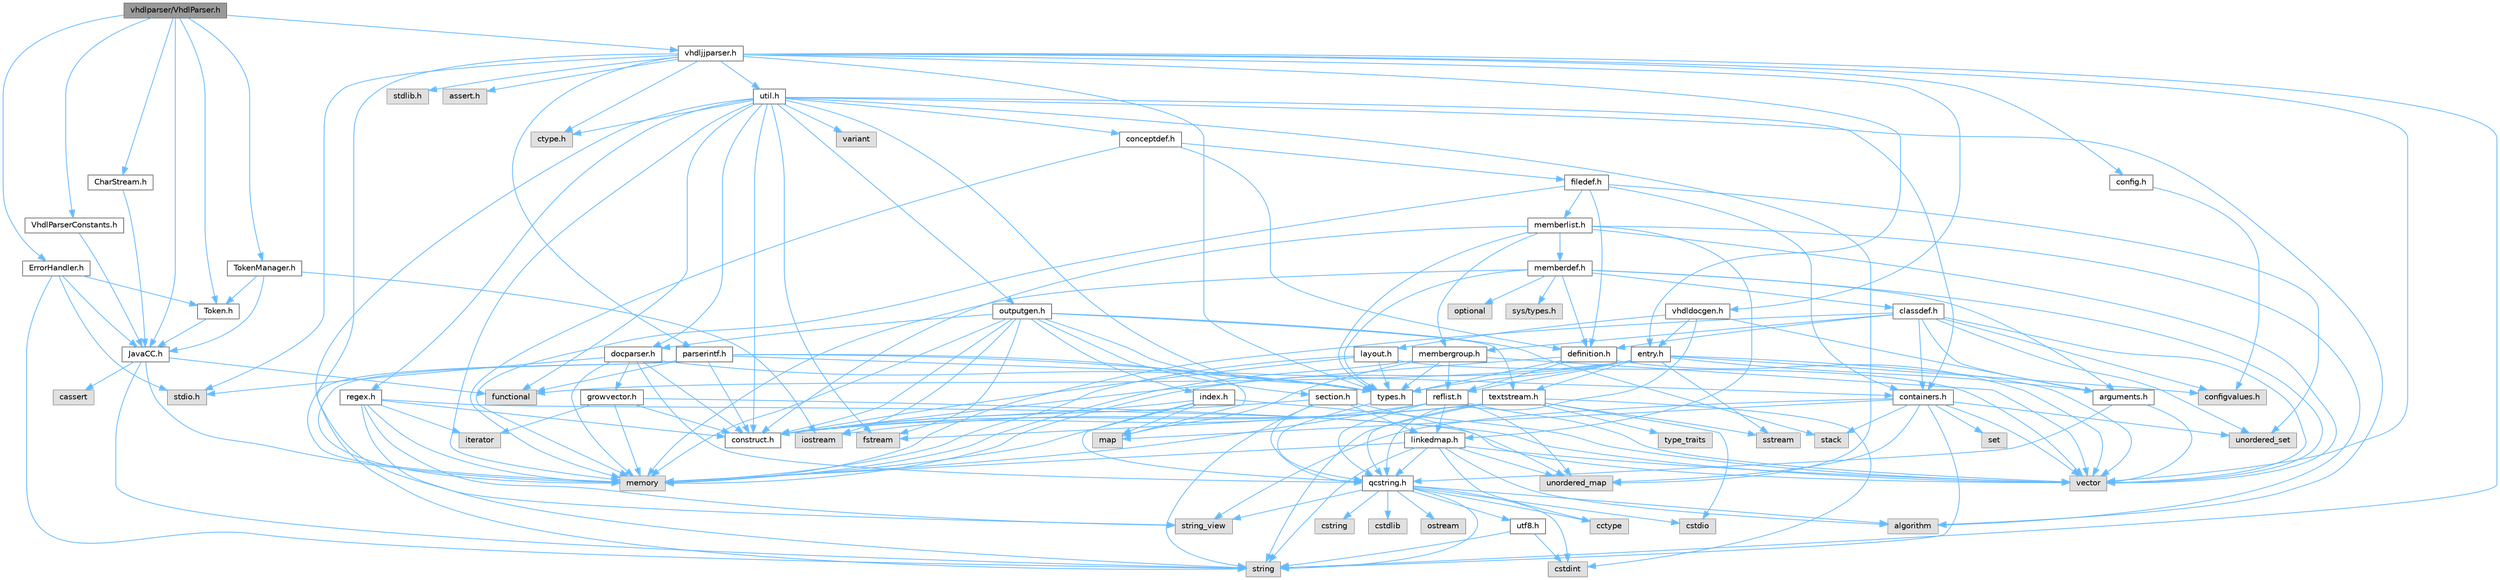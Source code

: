 digraph "vhdlparser/VhdlParser.h"
{
 // INTERACTIVE_SVG=YES
 // LATEX_PDF_SIZE
  bgcolor="transparent";
  edge [fontname=Helvetica,fontsize=10,labelfontname=Helvetica,labelfontsize=10];
  node [fontname=Helvetica,fontsize=10,shape=box,height=0.2,width=0.4];
  Node1 [id="Node000001",label="vhdlparser/VhdlParser.h",height=0.2,width=0.4,color="gray40", fillcolor="grey60", style="filled", fontcolor="black",tooltip=" "];
  Node1 -> Node2 [id="edge1_Node000001_Node000002",color="steelblue1",style="solid",tooltip=" "];
  Node2 [id="Node000002",label="JavaCC.h",height=0.2,width=0.4,color="grey40", fillcolor="white", style="filled",URL="$d1/d2f/_java_c_c_8h.html",tooltip=" "];
  Node2 -> Node3 [id="edge2_Node000002_Node000003",color="steelblue1",style="solid",tooltip=" "];
  Node3 [id="Node000003",label="string",height=0.2,width=0.4,color="grey60", fillcolor="#E0E0E0", style="filled",tooltip=" "];
  Node2 -> Node4 [id="edge3_Node000002_Node000004",color="steelblue1",style="solid",tooltip=" "];
  Node4 [id="Node000004",label="memory",height=0.2,width=0.4,color="grey60", fillcolor="#E0E0E0", style="filled",tooltip=" "];
  Node2 -> Node5 [id="edge4_Node000002_Node000005",color="steelblue1",style="solid",tooltip=" "];
  Node5 [id="Node000005",label="cassert",height=0.2,width=0.4,color="grey60", fillcolor="#E0E0E0", style="filled",tooltip=" "];
  Node2 -> Node6 [id="edge5_Node000002_Node000006",color="steelblue1",style="solid",tooltip=" "];
  Node6 [id="Node000006",label="functional",height=0.2,width=0.4,color="grey60", fillcolor="#E0E0E0", style="filled",tooltip=" "];
  Node1 -> Node7 [id="edge6_Node000001_Node000007",color="steelblue1",style="solid",tooltip=" "];
  Node7 [id="Node000007",label="CharStream.h",height=0.2,width=0.4,color="grey40", fillcolor="white", style="filled",URL="$df/ddf/_char_stream_8h.html",tooltip=" "];
  Node7 -> Node2 [id="edge7_Node000007_Node000002",color="steelblue1",style="solid",tooltip=" "];
  Node1 -> Node8 [id="edge8_Node000001_Node000008",color="steelblue1",style="solid",tooltip=" "];
  Node8 [id="Node000008",label="Token.h",height=0.2,width=0.4,color="grey40", fillcolor="white", style="filled",URL="$dd/dcd/_token_8h.html",tooltip=" "];
  Node8 -> Node2 [id="edge9_Node000008_Node000002",color="steelblue1",style="solid",tooltip=" "];
  Node1 -> Node9 [id="edge10_Node000001_Node000009",color="steelblue1",style="solid",tooltip=" "];
  Node9 [id="Node000009",label="TokenManager.h",height=0.2,width=0.4,color="grey40", fillcolor="white", style="filled",URL="$d4/df9/_token_manager_8h.html",tooltip=" "];
  Node9 -> Node10 [id="edge11_Node000009_Node000010",color="steelblue1",style="solid",tooltip=" "];
  Node10 [id="Node000010",label="iostream",height=0.2,width=0.4,color="grey60", fillcolor="#E0E0E0", style="filled",tooltip=" "];
  Node9 -> Node2 [id="edge12_Node000009_Node000002",color="steelblue1",style="solid",tooltip=" "];
  Node9 -> Node8 [id="edge13_Node000009_Node000008",color="steelblue1",style="solid",tooltip=" "];
  Node1 -> Node11 [id="edge14_Node000001_Node000011",color="steelblue1",style="solid",tooltip=" "];
  Node11 [id="Node000011",label="vhdljjparser.h",height=0.2,width=0.4,color="grey40", fillcolor="white", style="filled",URL="$d2/d55/vhdljjparser_8h.html",tooltip=" "];
  Node11 -> Node12 [id="edge15_Node000011_Node000012",color="steelblue1",style="solid",tooltip=" "];
  Node12 [id="Node000012",label="vector",height=0.2,width=0.4,color="grey60", fillcolor="#E0E0E0", style="filled",tooltip=" "];
  Node11 -> Node4 [id="edge16_Node000011_Node000004",color="steelblue1",style="solid",tooltip=" "];
  Node11 -> Node3 [id="edge17_Node000011_Node000003",color="steelblue1",style="solid",tooltip=" "];
  Node11 -> Node13 [id="edge18_Node000011_Node000013",color="steelblue1",style="solid",tooltip=" "];
  Node13 [id="Node000013",label="parserintf.h",height=0.2,width=0.4,color="grey40", fillcolor="white", style="filled",URL="$da/d55/parserintf_8h.html",tooltip=" "];
  Node13 -> Node6 [id="edge19_Node000013_Node000006",color="steelblue1",style="solid",tooltip=" "];
  Node13 -> Node4 [id="edge20_Node000013_Node000004",color="steelblue1",style="solid",tooltip=" "];
  Node13 -> Node14 [id="edge21_Node000013_Node000014",color="steelblue1",style="solid",tooltip=" "];
  Node14 [id="Node000014",label="map",height=0.2,width=0.4,color="grey60", fillcolor="#E0E0E0", style="filled",tooltip=" "];
  Node13 -> Node3 [id="edge22_Node000013_Node000003",color="steelblue1",style="solid",tooltip=" "];
  Node13 -> Node15 [id="edge23_Node000013_Node000015",color="steelblue1",style="solid",tooltip=" "];
  Node15 [id="Node000015",label="types.h",height=0.2,width=0.4,color="grey40", fillcolor="white", style="filled",URL="$d9/d49/types_8h.html",tooltip="This file contains a number of basic enums and types."];
  Node15 -> Node16 [id="edge24_Node000015_Node000016",color="steelblue1",style="solid",tooltip=" "];
  Node16 [id="Node000016",label="qcstring.h",height=0.2,width=0.4,color="grey40", fillcolor="white", style="filled",URL="$d7/d5c/qcstring_8h.html",tooltip=" "];
  Node16 -> Node3 [id="edge25_Node000016_Node000003",color="steelblue1",style="solid",tooltip=" "];
  Node16 -> Node17 [id="edge26_Node000016_Node000017",color="steelblue1",style="solid",tooltip=" "];
  Node17 [id="Node000017",label="string_view",height=0.2,width=0.4,color="grey60", fillcolor="#E0E0E0", style="filled",tooltip=" "];
  Node16 -> Node18 [id="edge27_Node000016_Node000018",color="steelblue1",style="solid",tooltip=" "];
  Node18 [id="Node000018",label="algorithm",height=0.2,width=0.4,color="grey60", fillcolor="#E0E0E0", style="filled",tooltip=" "];
  Node16 -> Node19 [id="edge28_Node000016_Node000019",color="steelblue1",style="solid",tooltip=" "];
  Node19 [id="Node000019",label="cctype",height=0.2,width=0.4,color="grey60", fillcolor="#E0E0E0", style="filled",tooltip=" "];
  Node16 -> Node20 [id="edge29_Node000016_Node000020",color="steelblue1",style="solid",tooltip=" "];
  Node20 [id="Node000020",label="cstring",height=0.2,width=0.4,color="grey60", fillcolor="#E0E0E0", style="filled",tooltip=" "];
  Node16 -> Node21 [id="edge30_Node000016_Node000021",color="steelblue1",style="solid",tooltip=" "];
  Node21 [id="Node000021",label="cstdio",height=0.2,width=0.4,color="grey60", fillcolor="#E0E0E0", style="filled",tooltip=" "];
  Node16 -> Node22 [id="edge31_Node000016_Node000022",color="steelblue1",style="solid",tooltip=" "];
  Node22 [id="Node000022",label="cstdlib",height=0.2,width=0.4,color="grey60", fillcolor="#E0E0E0", style="filled",tooltip=" "];
  Node16 -> Node23 [id="edge32_Node000016_Node000023",color="steelblue1",style="solid",tooltip=" "];
  Node23 [id="Node000023",label="cstdint",height=0.2,width=0.4,color="grey60", fillcolor="#E0E0E0", style="filled",tooltip=" "];
  Node16 -> Node24 [id="edge33_Node000016_Node000024",color="steelblue1",style="solid",tooltip=" "];
  Node24 [id="Node000024",label="ostream",height=0.2,width=0.4,color="grey60", fillcolor="#E0E0E0", style="filled",tooltip=" "];
  Node16 -> Node25 [id="edge34_Node000016_Node000025",color="steelblue1",style="solid",tooltip=" "];
  Node25 [id="Node000025",label="utf8.h",height=0.2,width=0.4,color="grey40", fillcolor="white", style="filled",URL="$db/d7c/utf8_8h.html",tooltip="Various UTF8 related helper functions."];
  Node25 -> Node23 [id="edge35_Node000025_Node000023",color="steelblue1",style="solid",tooltip=" "];
  Node25 -> Node3 [id="edge36_Node000025_Node000003",color="steelblue1",style="solid",tooltip=" "];
  Node13 -> Node26 [id="edge37_Node000013_Node000026",color="steelblue1",style="solid",tooltip=" "];
  Node26 [id="Node000026",label="containers.h",height=0.2,width=0.4,color="grey40", fillcolor="white", style="filled",URL="$d5/d75/containers_8h.html",tooltip=" "];
  Node26 -> Node12 [id="edge38_Node000026_Node000012",color="steelblue1",style="solid",tooltip=" "];
  Node26 -> Node3 [id="edge39_Node000026_Node000003",color="steelblue1",style="solid",tooltip=" "];
  Node26 -> Node17 [id="edge40_Node000026_Node000017",color="steelblue1",style="solid",tooltip=" "];
  Node26 -> Node27 [id="edge41_Node000026_Node000027",color="steelblue1",style="solid",tooltip=" "];
  Node27 [id="Node000027",label="set",height=0.2,width=0.4,color="grey60", fillcolor="#E0E0E0", style="filled",tooltip=" "];
  Node26 -> Node14 [id="edge42_Node000026_Node000014",color="steelblue1",style="solid",tooltip=" "];
  Node26 -> Node28 [id="edge43_Node000026_Node000028",color="steelblue1",style="solid",tooltip=" "];
  Node28 [id="Node000028",label="unordered_set",height=0.2,width=0.4,color="grey60", fillcolor="#E0E0E0", style="filled",tooltip=" "];
  Node26 -> Node29 [id="edge44_Node000026_Node000029",color="steelblue1",style="solid",tooltip=" "];
  Node29 [id="Node000029",label="unordered_map",height=0.2,width=0.4,color="grey60", fillcolor="#E0E0E0", style="filled",tooltip=" "];
  Node26 -> Node30 [id="edge45_Node000026_Node000030",color="steelblue1",style="solid",tooltip=" "];
  Node30 [id="Node000030",label="stack",height=0.2,width=0.4,color="grey60", fillcolor="#E0E0E0", style="filled",tooltip=" "];
  Node13 -> Node31 [id="edge46_Node000013_Node000031",color="steelblue1",style="solid",tooltip=" "];
  Node31 [id="Node000031",label="construct.h",height=0.2,width=0.4,color="grey40", fillcolor="white", style="filled",URL="$d7/dfc/construct_8h.html",tooltip=" "];
  Node11 -> Node32 [id="edge47_Node000011_Node000032",color="steelblue1",style="solid",tooltip=" "];
  Node32 [id="Node000032",label="stdio.h",height=0.2,width=0.4,color="grey60", fillcolor="#E0E0E0", style="filled",tooltip=" "];
  Node11 -> Node33 [id="edge48_Node000011_Node000033",color="steelblue1",style="solid",tooltip=" "];
  Node33 [id="Node000033",label="stdlib.h",height=0.2,width=0.4,color="grey60", fillcolor="#E0E0E0", style="filled",tooltip=" "];
  Node11 -> Node34 [id="edge49_Node000011_Node000034",color="steelblue1",style="solid",tooltip=" "];
  Node34 [id="Node000034",label="assert.h",height=0.2,width=0.4,color="grey60", fillcolor="#E0E0E0", style="filled",tooltip=" "];
  Node11 -> Node35 [id="edge50_Node000011_Node000035",color="steelblue1",style="solid",tooltip=" "];
  Node35 [id="Node000035",label="ctype.h",height=0.2,width=0.4,color="grey60", fillcolor="#E0E0E0", style="filled",tooltip=" "];
  Node11 -> Node15 [id="edge51_Node000011_Node000015",color="steelblue1",style="solid",tooltip=" "];
  Node11 -> Node36 [id="edge52_Node000011_Node000036",color="steelblue1",style="solid",tooltip=" "];
  Node36 [id="Node000036",label="entry.h",height=0.2,width=0.4,color="grey40", fillcolor="white", style="filled",URL="$d1/dc6/entry_8h.html",tooltip=" "];
  Node36 -> Node12 [id="edge53_Node000036_Node000012",color="steelblue1",style="solid",tooltip=" "];
  Node36 -> Node4 [id="edge54_Node000036_Node000004",color="steelblue1",style="solid",tooltip=" "];
  Node36 -> Node37 [id="edge55_Node000036_Node000037",color="steelblue1",style="solid",tooltip=" "];
  Node37 [id="Node000037",label="sstream",height=0.2,width=0.4,color="grey60", fillcolor="#E0E0E0", style="filled",tooltip=" "];
  Node36 -> Node6 [id="edge56_Node000036_Node000006",color="steelblue1",style="solid",tooltip=" "];
  Node36 -> Node15 [id="edge57_Node000036_Node000015",color="steelblue1",style="solid",tooltip=" "];
  Node36 -> Node38 [id="edge58_Node000036_Node000038",color="steelblue1",style="solid",tooltip=" "];
  Node38 [id="Node000038",label="arguments.h",height=0.2,width=0.4,color="grey40", fillcolor="white", style="filled",URL="$df/d9b/arguments_8h.html",tooltip=" "];
  Node38 -> Node12 [id="edge59_Node000038_Node000012",color="steelblue1",style="solid",tooltip=" "];
  Node38 -> Node16 [id="edge60_Node000038_Node000016",color="steelblue1",style="solid",tooltip=" "];
  Node36 -> Node39 [id="edge61_Node000036_Node000039",color="steelblue1",style="solid",tooltip=" "];
  Node39 [id="Node000039",label="reflist.h",height=0.2,width=0.4,color="grey40", fillcolor="white", style="filled",URL="$d1/d02/reflist_8h.html",tooltip=" "];
  Node39 -> Node12 [id="edge62_Node000039_Node000012",color="steelblue1",style="solid",tooltip=" "];
  Node39 -> Node29 [id="edge63_Node000039_Node000029",color="steelblue1",style="solid",tooltip=" "];
  Node39 -> Node4 [id="edge64_Node000039_Node000004",color="steelblue1",style="solid",tooltip=" "];
  Node39 -> Node16 [id="edge65_Node000039_Node000016",color="steelblue1",style="solid",tooltip=" "];
  Node39 -> Node40 [id="edge66_Node000039_Node000040",color="steelblue1",style="solid",tooltip=" "];
  Node40 [id="Node000040",label="linkedmap.h",height=0.2,width=0.4,color="grey40", fillcolor="white", style="filled",URL="$da/de1/linkedmap_8h.html",tooltip=" "];
  Node40 -> Node29 [id="edge67_Node000040_Node000029",color="steelblue1",style="solid",tooltip=" "];
  Node40 -> Node12 [id="edge68_Node000040_Node000012",color="steelblue1",style="solid",tooltip=" "];
  Node40 -> Node4 [id="edge69_Node000040_Node000004",color="steelblue1",style="solid",tooltip=" "];
  Node40 -> Node3 [id="edge70_Node000040_Node000003",color="steelblue1",style="solid",tooltip=" "];
  Node40 -> Node18 [id="edge71_Node000040_Node000018",color="steelblue1",style="solid",tooltip=" "];
  Node40 -> Node19 [id="edge72_Node000040_Node000019",color="steelblue1",style="solid",tooltip=" "];
  Node40 -> Node16 [id="edge73_Node000040_Node000016",color="steelblue1",style="solid",tooltip=" "];
  Node39 -> Node31 [id="edge74_Node000039_Node000031",color="steelblue1",style="solid",tooltip=" "];
  Node36 -> Node41 [id="edge75_Node000036_Node000041",color="steelblue1",style="solid",tooltip=" "];
  Node41 [id="Node000041",label="textstream.h",height=0.2,width=0.4,color="grey40", fillcolor="white", style="filled",URL="$d4/d7d/textstream_8h.html",tooltip=" "];
  Node41 -> Node3 [id="edge76_Node000041_Node000003",color="steelblue1",style="solid",tooltip=" "];
  Node41 -> Node10 [id="edge77_Node000041_Node000010",color="steelblue1",style="solid",tooltip=" "];
  Node41 -> Node37 [id="edge78_Node000041_Node000037",color="steelblue1",style="solid",tooltip=" "];
  Node41 -> Node23 [id="edge79_Node000041_Node000023",color="steelblue1",style="solid",tooltip=" "];
  Node41 -> Node21 [id="edge80_Node000041_Node000021",color="steelblue1",style="solid",tooltip=" "];
  Node41 -> Node42 [id="edge81_Node000041_Node000042",color="steelblue1",style="solid",tooltip=" "];
  Node42 [id="Node000042",label="fstream",height=0.2,width=0.4,color="grey60", fillcolor="#E0E0E0", style="filled",tooltip=" "];
  Node41 -> Node43 [id="edge82_Node000041_Node000043",color="steelblue1",style="solid",tooltip=" "];
  Node43 [id="Node000043",label="type_traits",height=0.2,width=0.4,color="grey60", fillcolor="#E0E0E0", style="filled",tooltip=" "];
  Node41 -> Node16 [id="edge83_Node000041_Node000016",color="steelblue1",style="solid",tooltip=" "];
  Node41 -> Node31 [id="edge84_Node000041_Node000031",color="steelblue1",style="solid",tooltip=" "];
  Node36 -> Node44 [id="edge85_Node000036_Node000044",color="steelblue1",style="solid",tooltip=" "];
  Node44 [id="Node000044",label="configvalues.h",height=0.2,width=0.4,color="grey60", fillcolor="#E0E0E0", style="filled",tooltip=" "];
  Node11 -> Node45 [id="edge86_Node000011_Node000045",color="steelblue1",style="solid",tooltip=" "];
  Node45 [id="Node000045",label="vhdldocgen.h",height=0.2,width=0.4,color="grey40", fillcolor="white", style="filled",URL="$dd/dec/vhdldocgen_8h.html",tooltip=" "];
  Node45 -> Node16 [id="edge87_Node000045_Node000016",color="steelblue1",style="solid",tooltip=" "];
  Node45 -> Node46 [id="edge88_Node000045_Node000046",color="steelblue1",style="solid",tooltip=" "];
  Node46 [id="Node000046",label="layout.h",height=0.2,width=0.4,color="grey40", fillcolor="white", style="filled",URL="$db/d51/layout_8h.html",tooltip=" "];
  Node46 -> Node4 [id="edge89_Node000046_Node000004",color="steelblue1",style="solid",tooltip=" "];
  Node46 -> Node12 [id="edge90_Node000046_Node000012",color="steelblue1",style="solid",tooltip=" "];
  Node46 -> Node15 [id="edge91_Node000046_Node000015",color="steelblue1",style="solid",tooltip=" "];
  Node46 -> Node31 [id="edge92_Node000046_Node000031",color="steelblue1",style="solid",tooltip=" "];
  Node45 -> Node38 [id="edge93_Node000045_Node000038",color="steelblue1",style="solid",tooltip=" "];
  Node45 -> Node36 [id="edge94_Node000045_Node000036",color="steelblue1",style="solid",tooltip=" "];
  Node11 -> Node47 [id="edge95_Node000011_Node000047",color="steelblue1",style="solid",tooltip=" "];
  Node47 [id="Node000047",label="config.h",height=0.2,width=0.4,color="grey40", fillcolor="white", style="filled",URL="$db/d16/config_8h.html",tooltip=" "];
  Node47 -> Node44 [id="edge96_Node000047_Node000044",color="steelblue1",style="solid",tooltip=" "];
  Node11 -> Node48 [id="edge97_Node000011_Node000048",color="steelblue1",style="solid",tooltip=" "];
  Node48 [id="Node000048",label="util.h",height=0.2,width=0.4,color="grey40", fillcolor="white", style="filled",URL="$d8/d3c/util_8h.html",tooltip="A bunch of utility functions."];
  Node48 -> Node4 [id="edge98_Node000048_Node000004",color="steelblue1",style="solid",tooltip=" "];
  Node48 -> Node29 [id="edge99_Node000048_Node000029",color="steelblue1",style="solid",tooltip=" "];
  Node48 -> Node18 [id="edge100_Node000048_Node000018",color="steelblue1",style="solid",tooltip=" "];
  Node48 -> Node6 [id="edge101_Node000048_Node000006",color="steelblue1",style="solid",tooltip=" "];
  Node48 -> Node42 [id="edge102_Node000048_Node000042",color="steelblue1",style="solid",tooltip=" "];
  Node48 -> Node49 [id="edge103_Node000048_Node000049",color="steelblue1",style="solid",tooltip=" "];
  Node49 [id="Node000049",label="variant",height=0.2,width=0.4,color="grey60", fillcolor="#E0E0E0", style="filled",tooltip=" "];
  Node48 -> Node17 [id="edge104_Node000048_Node000017",color="steelblue1",style="solid",tooltip=" "];
  Node48 -> Node35 [id="edge105_Node000048_Node000035",color="steelblue1",style="solid",tooltip=" "];
  Node48 -> Node15 [id="edge106_Node000048_Node000015",color="steelblue1",style="solid",tooltip=" "];
  Node48 -> Node50 [id="edge107_Node000048_Node000050",color="steelblue1",style="solid",tooltip=" "];
  Node50 [id="Node000050",label="docparser.h",height=0.2,width=0.4,color="grey40", fillcolor="white", style="filled",URL="$de/d9c/docparser_8h.html",tooltip=" "];
  Node50 -> Node32 [id="edge108_Node000050_Node000032",color="steelblue1",style="solid",tooltip=" "];
  Node50 -> Node4 [id="edge109_Node000050_Node000004",color="steelblue1",style="solid",tooltip=" "];
  Node50 -> Node16 [id="edge110_Node000050_Node000016",color="steelblue1",style="solid",tooltip=" "];
  Node50 -> Node51 [id="edge111_Node000050_Node000051",color="steelblue1",style="solid",tooltip=" "];
  Node51 [id="Node000051",label="growvector.h",height=0.2,width=0.4,color="grey40", fillcolor="white", style="filled",URL="$d7/d50/growvector_8h.html",tooltip=" "];
  Node51 -> Node12 [id="edge112_Node000051_Node000012",color="steelblue1",style="solid",tooltip=" "];
  Node51 -> Node4 [id="edge113_Node000051_Node000004",color="steelblue1",style="solid",tooltip=" "];
  Node51 -> Node52 [id="edge114_Node000051_Node000052",color="steelblue1",style="solid",tooltip=" "];
  Node52 [id="Node000052",label="iterator",height=0.2,width=0.4,color="grey60", fillcolor="#E0E0E0", style="filled",tooltip=" "];
  Node51 -> Node31 [id="edge115_Node000051_Node000031",color="steelblue1",style="solid",tooltip=" "];
  Node50 -> Node31 [id="edge116_Node000050_Node000031",color="steelblue1",style="solid",tooltip=" "];
  Node50 -> Node15 [id="edge117_Node000050_Node000015",color="steelblue1",style="solid",tooltip=" "];
  Node48 -> Node26 [id="edge118_Node000048_Node000026",color="steelblue1",style="solid",tooltip=" "];
  Node48 -> Node53 [id="edge119_Node000048_Node000053",color="steelblue1",style="solid",tooltip=" "];
  Node53 [id="Node000053",label="outputgen.h",height=0.2,width=0.4,color="grey40", fillcolor="white", style="filled",URL="$df/d06/outputgen_8h.html",tooltip=" "];
  Node53 -> Node4 [id="edge120_Node000053_Node000004",color="steelblue1",style="solid",tooltip=" "];
  Node53 -> Node30 [id="edge121_Node000053_Node000030",color="steelblue1",style="solid",tooltip=" "];
  Node53 -> Node10 [id="edge122_Node000053_Node000010",color="steelblue1",style="solid",tooltip=" "];
  Node53 -> Node42 [id="edge123_Node000053_Node000042",color="steelblue1",style="solid",tooltip=" "];
  Node53 -> Node15 [id="edge124_Node000053_Node000015",color="steelblue1",style="solid",tooltip=" "];
  Node53 -> Node54 [id="edge125_Node000053_Node000054",color="steelblue1",style="solid",tooltip=" "];
  Node54 [id="Node000054",label="index.h",height=0.2,width=0.4,color="grey40", fillcolor="white", style="filled",URL="$d1/db5/index_8h.html",tooltip=" "];
  Node54 -> Node4 [id="edge126_Node000054_Node000004",color="steelblue1",style="solid",tooltip=" "];
  Node54 -> Node12 [id="edge127_Node000054_Node000012",color="steelblue1",style="solid",tooltip=" "];
  Node54 -> Node14 [id="edge128_Node000054_Node000014",color="steelblue1",style="solid",tooltip=" "];
  Node54 -> Node16 [id="edge129_Node000054_Node000016",color="steelblue1",style="solid",tooltip=" "];
  Node54 -> Node31 [id="edge130_Node000054_Node000031",color="steelblue1",style="solid",tooltip=" "];
  Node53 -> Node55 [id="edge131_Node000053_Node000055",color="steelblue1",style="solid",tooltip=" "];
  Node55 [id="Node000055",label="section.h",height=0.2,width=0.4,color="grey40", fillcolor="white", style="filled",URL="$d1/d2a/section_8h.html",tooltip=" "];
  Node55 -> Node3 [id="edge132_Node000055_Node000003",color="steelblue1",style="solid",tooltip=" "];
  Node55 -> Node29 [id="edge133_Node000055_Node000029",color="steelblue1",style="solid",tooltip=" "];
  Node55 -> Node16 [id="edge134_Node000055_Node000016",color="steelblue1",style="solid",tooltip=" "];
  Node55 -> Node40 [id="edge135_Node000055_Node000040",color="steelblue1",style="solid",tooltip=" "];
  Node55 -> Node31 [id="edge136_Node000055_Node000031",color="steelblue1",style="solid",tooltip=" "];
  Node53 -> Node41 [id="edge137_Node000053_Node000041",color="steelblue1",style="solid",tooltip=" "];
  Node53 -> Node50 [id="edge138_Node000053_Node000050",color="steelblue1",style="solid",tooltip=" "];
  Node53 -> Node31 [id="edge139_Node000053_Node000031",color="steelblue1",style="solid",tooltip=" "];
  Node48 -> Node56 [id="edge140_Node000048_Node000056",color="steelblue1",style="solid",tooltip=" "];
  Node56 [id="Node000056",label="regex.h",height=0.2,width=0.4,color="grey40", fillcolor="white", style="filled",URL="$d1/d21/regex_8h.html",tooltip=" "];
  Node56 -> Node4 [id="edge141_Node000056_Node000004",color="steelblue1",style="solid",tooltip=" "];
  Node56 -> Node3 [id="edge142_Node000056_Node000003",color="steelblue1",style="solid",tooltip=" "];
  Node56 -> Node17 [id="edge143_Node000056_Node000017",color="steelblue1",style="solid",tooltip=" "];
  Node56 -> Node12 [id="edge144_Node000056_Node000012",color="steelblue1",style="solid",tooltip=" "];
  Node56 -> Node52 [id="edge145_Node000056_Node000052",color="steelblue1",style="solid",tooltip=" "];
  Node56 -> Node31 [id="edge146_Node000056_Node000031",color="steelblue1",style="solid",tooltip=" "];
  Node48 -> Node57 [id="edge147_Node000048_Node000057",color="steelblue1",style="solid",tooltip=" "];
  Node57 [id="Node000057",label="conceptdef.h",height=0.2,width=0.4,color="grey40", fillcolor="white", style="filled",URL="$da/df1/conceptdef_8h.html",tooltip=" "];
  Node57 -> Node4 [id="edge148_Node000057_Node000004",color="steelblue1",style="solid",tooltip=" "];
  Node57 -> Node58 [id="edge149_Node000057_Node000058",color="steelblue1",style="solid",tooltip=" "];
  Node58 [id="Node000058",label="definition.h",height=0.2,width=0.4,color="grey40", fillcolor="white", style="filled",URL="$df/da1/definition_8h.html",tooltip=" "];
  Node58 -> Node12 [id="edge150_Node000058_Node000012",color="steelblue1",style="solid",tooltip=" "];
  Node58 -> Node15 [id="edge151_Node000058_Node000015",color="steelblue1",style="solid",tooltip=" "];
  Node58 -> Node39 [id="edge152_Node000058_Node000039",color="steelblue1",style="solid",tooltip=" "];
  Node58 -> Node31 [id="edge153_Node000058_Node000031",color="steelblue1",style="solid",tooltip=" "];
  Node57 -> Node59 [id="edge154_Node000057_Node000059",color="steelblue1",style="solid",tooltip=" "];
  Node59 [id="Node000059",label="filedef.h",height=0.2,width=0.4,color="grey40", fillcolor="white", style="filled",URL="$d4/d3a/filedef_8h.html",tooltip=" "];
  Node59 -> Node4 [id="edge155_Node000059_Node000004",color="steelblue1",style="solid",tooltip=" "];
  Node59 -> Node28 [id="edge156_Node000059_Node000028",color="steelblue1",style="solid",tooltip=" "];
  Node59 -> Node58 [id="edge157_Node000059_Node000058",color="steelblue1",style="solid",tooltip=" "];
  Node59 -> Node60 [id="edge158_Node000059_Node000060",color="steelblue1",style="solid",tooltip=" "];
  Node60 [id="Node000060",label="memberlist.h",height=0.2,width=0.4,color="grey40", fillcolor="white", style="filled",URL="$dd/d78/memberlist_8h.html",tooltip=" "];
  Node60 -> Node12 [id="edge159_Node000060_Node000012",color="steelblue1",style="solid",tooltip=" "];
  Node60 -> Node18 [id="edge160_Node000060_Node000018",color="steelblue1",style="solid",tooltip=" "];
  Node60 -> Node61 [id="edge161_Node000060_Node000061",color="steelblue1",style="solid",tooltip=" "];
  Node61 [id="Node000061",label="memberdef.h",height=0.2,width=0.4,color="grey40", fillcolor="white", style="filled",URL="$d4/d46/memberdef_8h.html",tooltip=" "];
  Node61 -> Node12 [id="edge162_Node000061_Node000012",color="steelblue1",style="solid",tooltip=" "];
  Node61 -> Node4 [id="edge163_Node000061_Node000004",color="steelblue1",style="solid",tooltip=" "];
  Node61 -> Node62 [id="edge164_Node000061_Node000062",color="steelblue1",style="solid",tooltip=" "];
  Node62 [id="Node000062",label="optional",height=0.2,width=0.4,color="grey60", fillcolor="#E0E0E0", style="filled",tooltip=" "];
  Node61 -> Node63 [id="edge165_Node000061_Node000063",color="steelblue1",style="solid",tooltip=" "];
  Node63 [id="Node000063",label="sys/types.h",height=0.2,width=0.4,color="grey60", fillcolor="#E0E0E0", style="filled",tooltip=" "];
  Node61 -> Node15 [id="edge166_Node000061_Node000015",color="steelblue1",style="solid",tooltip=" "];
  Node61 -> Node58 [id="edge167_Node000061_Node000058",color="steelblue1",style="solid",tooltip=" "];
  Node61 -> Node38 [id="edge168_Node000061_Node000038",color="steelblue1",style="solid",tooltip=" "];
  Node61 -> Node64 [id="edge169_Node000061_Node000064",color="steelblue1",style="solid",tooltip=" "];
  Node64 [id="Node000064",label="classdef.h",height=0.2,width=0.4,color="grey40", fillcolor="white", style="filled",URL="$d1/da6/classdef_8h.html",tooltip=" "];
  Node64 -> Node4 [id="edge170_Node000064_Node000004",color="steelblue1",style="solid",tooltip=" "];
  Node64 -> Node12 [id="edge171_Node000064_Node000012",color="steelblue1",style="solid",tooltip=" "];
  Node64 -> Node28 [id="edge172_Node000064_Node000028",color="steelblue1",style="solid",tooltip=" "];
  Node64 -> Node26 [id="edge173_Node000064_Node000026",color="steelblue1",style="solid",tooltip=" "];
  Node64 -> Node58 [id="edge174_Node000064_Node000058",color="steelblue1",style="solid",tooltip=" "];
  Node64 -> Node38 [id="edge175_Node000064_Node000038",color="steelblue1",style="solid",tooltip=" "];
  Node64 -> Node65 [id="edge176_Node000064_Node000065",color="steelblue1",style="solid",tooltip=" "];
  Node65 [id="Node000065",label="membergroup.h",height=0.2,width=0.4,color="grey40", fillcolor="white", style="filled",URL="$d9/d11/membergroup_8h.html",tooltip=" "];
  Node65 -> Node12 [id="edge177_Node000065_Node000012",color="steelblue1",style="solid",tooltip=" "];
  Node65 -> Node14 [id="edge178_Node000065_Node000014",color="steelblue1",style="solid",tooltip=" "];
  Node65 -> Node4 [id="edge179_Node000065_Node000004",color="steelblue1",style="solid",tooltip=" "];
  Node65 -> Node15 [id="edge180_Node000065_Node000015",color="steelblue1",style="solid",tooltip=" "];
  Node65 -> Node39 [id="edge181_Node000065_Node000039",color="steelblue1",style="solid",tooltip=" "];
  Node64 -> Node44 [id="edge182_Node000064_Node000044",color="steelblue1",style="solid",tooltip=" "];
  Node60 -> Node40 [id="edge183_Node000060_Node000040",color="steelblue1",style="solid",tooltip=" "];
  Node60 -> Node15 [id="edge184_Node000060_Node000015",color="steelblue1",style="solid",tooltip=" "];
  Node60 -> Node65 [id="edge185_Node000060_Node000065",color="steelblue1",style="solid",tooltip=" "];
  Node60 -> Node31 [id="edge186_Node000060_Node000031",color="steelblue1",style="solid",tooltip=" "];
  Node59 -> Node26 [id="edge187_Node000059_Node000026",color="steelblue1",style="solid",tooltip=" "];
  Node48 -> Node31 [id="edge188_Node000048_Node000031",color="steelblue1",style="solid",tooltip=" "];
  Node1 -> Node66 [id="edge189_Node000001_Node000066",color="steelblue1",style="solid",tooltip=" "];
  Node66 [id="Node000066",label="VhdlParserConstants.h",height=0.2,width=0.4,color="grey40", fillcolor="white", style="filled",URL="$dc/d21/_vhdl_parser_constants_8h.html",tooltip=" "];
  Node66 -> Node2 [id="edge190_Node000066_Node000002",color="steelblue1",style="solid",tooltip=" "];
  Node1 -> Node67 [id="edge191_Node000001_Node000067",color="steelblue1",style="solid",tooltip=" "];
  Node67 [id="Node000067",label="ErrorHandler.h",height=0.2,width=0.4,color="grey40", fillcolor="white", style="filled",URL="$d3/dd5/_error_handler_8h.html",tooltip=" "];
  Node67 -> Node32 [id="edge192_Node000067_Node000032",color="steelblue1",style="solid",tooltip=" "];
  Node67 -> Node3 [id="edge193_Node000067_Node000003",color="steelblue1",style="solid",tooltip=" "];
  Node67 -> Node2 [id="edge194_Node000067_Node000002",color="steelblue1",style="solid",tooltip=" "];
  Node67 -> Node8 [id="edge195_Node000067_Node000008",color="steelblue1",style="solid",tooltip=" "];
}
